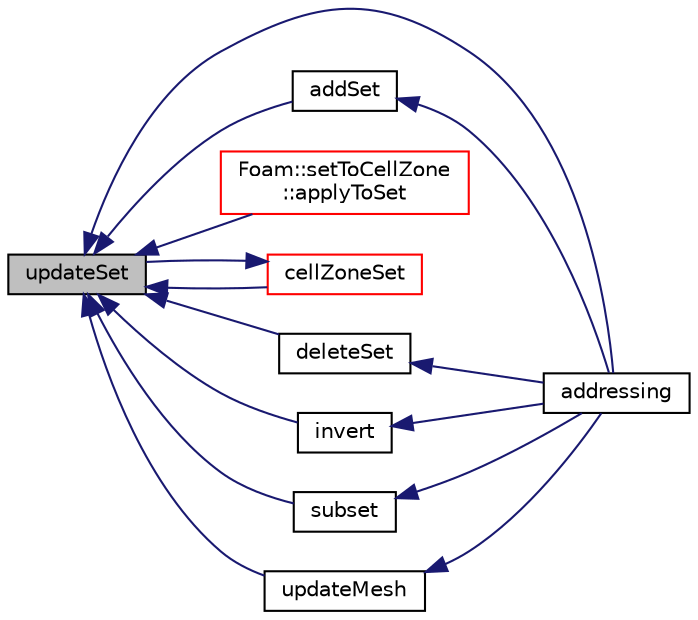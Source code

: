 digraph "updateSet"
{
  bgcolor="transparent";
  edge [fontname="Helvetica",fontsize="10",labelfontname="Helvetica",labelfontsize="10"];
  node [fontname="Helvetica",fontsize="10",shape=record];
  rankdir="LR";
  Node1 [label="updateSet",height=0.2,width=0.4,color="black", fillcolor="grey75", style="filled", fontcolor="black"];
  Node1 -> Node2 [dir="back",color="midnightblue",fontsize="10",style="solid",fontname="Helvetica"];
  Node2 [label="addressing",height=0.2,width=0.4,color="black",URL="$a00238.html#a0bf8bcecc8279e0a63064911f18a6103"];
  Node1 -> Node3 [dir="back",color="midnightblue",fontsize="10",style="solid",fontname="Helvetica"];
  Node3 [label="addSet",height=0.2,width=0.4,color="black",URL="$a00238.html#aac9372868e32f2c7de8b956890f035c2",tooltip="Add elements present in set. "];
  Node3 -> Node2 [dir="back",color="midnightblue",fontsize="10",style="solid",fontname="Helvetica"];
  Node1 -> Node4 [dir="back",color="midnightblue",fontsize="10",style="solid",fontname="Helvetica"];
  Node4 [label="Foam::setToCellZone\l::applyToSet",height=0.2,width=0.4,color="red",URL="$a02350.html#a9209c8f0dadc97abefaea99f168a85ae"];
  Node1 -> Node5 [dir="back",color="midnightblue",fontsize="10",style="solid",fontname="Helvetica"];
  Node5 [label="cellZoneSet",height=0.2,width=0.4,color="red",URL="$a00238.html#a9a2cf8cf2aa415cad5f26b53bd662082",tooltip="Construct from objectRegistry and name. "];
  Node5 -> Node1 [dir="back",color="midnightblue",fontsize="10",style="solid",fontname="Helvetica"];
  Node1 -> Node6 [dir="back",color="midnightblue",fontsize="10",style="solid",fontname="Helvetica"];
  Node6 [label="deleteSet",height=0.2,width=0.4,color="black",URL="$a00238.html#a839cd96efb75b9c2926af738ca9657a6",tooltip="Delete elements present in set. "];
  Node6 -> Node2 [dir="back",color="midnightblue",fontsize="10",style="solid",fontname="Helvetica"];
  Node1 -> Node7 [dir="back",color="midnightblue",fontsize="10",style="solid",fontname="Helvetica"];
  Node7 [label="invert",height=0.2,width=0.4,color="black",URL="$a00238.html#a35fb7dbde3f7be406451bf0a8eb57d2e",tooltip="Invert contents. (insert all members 0..maxLen-1 which were not in. "];
  Node7 -> Node2 [dir="back",color="midnightblue",fontsize="10",style="solid",fontname="Helvetica"];
  Node1 -> Node8 [dir="back",color="midnightblue",fontsize="10",style="solid",fontname="Helvetica"];
  Node8 [label="subset",height=0.2,width=0.4,color="black",URL="$a00238.html#aca3bc27ef071fc2fccd797b459d8d979",tooltip="Subset contents. Only elements present in both sets remain. "];
  Node8 -> Node2 [dir="back",color="midnightblue",fontsize="10",style="solid",fontname="Helvetica"];
  Node1 -> Node9 [dir="back",color="midnightblue",fontsize="10",style="solid",fontname="Helvetica"];
  Node9 [label="updateMesh",height=0.2,width=0.4,color="black",URL="$a00238.html#ac7d581e56f61ad4d997421e3a7470d42",tooltip="Update any stored data for new labels. "];
  Node9 -> Node2 [dir="back",color="midnightblue",fontsize="10",style="solid",fontname="Helvetica"];
}
